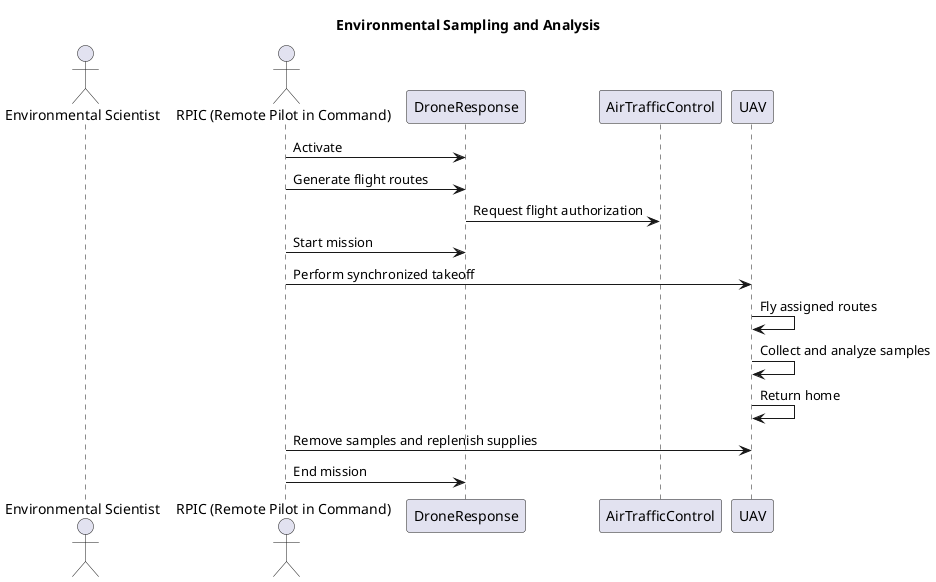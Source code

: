 @startuml
title "Environmental Sampling and Analysis"

actor "Environmental Scientist" as Scientist
actor "RPIC (Remote Pilot in Command)" as RPIC

RPIC -> DroneResponse: Activate
RPIC -> DroneResponse: Generate flight routes
DroneResponse -> AirTrafficControl: Request flight authorization
RPIC -> DroneResponse: Start mission
RPIC -> UAV: Perform synchronized takeoff
UAV -> UAV: Fly assigned routes
UAV -> UAV: Collect and analyze samples
UAV -> UAV: Return home
RPIC -> UAV: Remove samples and replenish supplies
RPIC -> DroneResponse: End mission

@enduml
